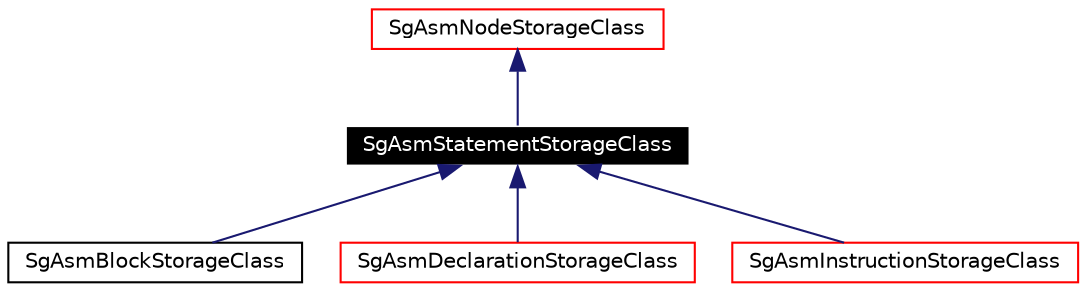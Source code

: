digraph G
{
  edge [fontname="Helvetica",fontsize=10,labelfontname="Helvetica",labelfontsize=10];
  node [fontname="Helvetica",fontsize=10,shape=record];
  Node1 [label="SgAsmStatementStorageClass",height=0.2,width=0.4,color="white", fillcolor="black", style="filled" fontcolor="white"];
  Node2 -> Node1 [dir=back,color="midnightblue",fontsize=10,style="solid",fontname="Helvetica"];
  Node2 [label="SgAsmNodeStorageClass",height=0.2,width=0.4,color="red",URL="$classSgAsmNodeStorageClass.html"];
  Node1 -> Node3 [dir=back,color="midnightblue",fontsize=10,style="solid",fontname="Helvetica"];
  Node3 [label="SgAsmBlockStorageClass",height=0.2,width=0.4,color="black",URL="$classSgAsmBlockStorageClass.html"];
  Node1 -> Node4 [dir=back,color="midnightblue",fontsize=10,style="solid",fontname="Helvetica"];
  Node4 [label="SgAsmDeclarationStorageClass",height=0.2,width=0.4,color="red",URL="$classSgAsmDeclarationStorageClass.html"];
  Node1 -> Node5 [dir=back,color="midnightblue",fontsize=10,style="solid",fontname="Helvetica"];
  Node5 [label="SgAsmInstructionStorageClass",height=0.2,width=0.4,color="red",URL="$classSgAsmInstructionStorageClass.html"];
}
